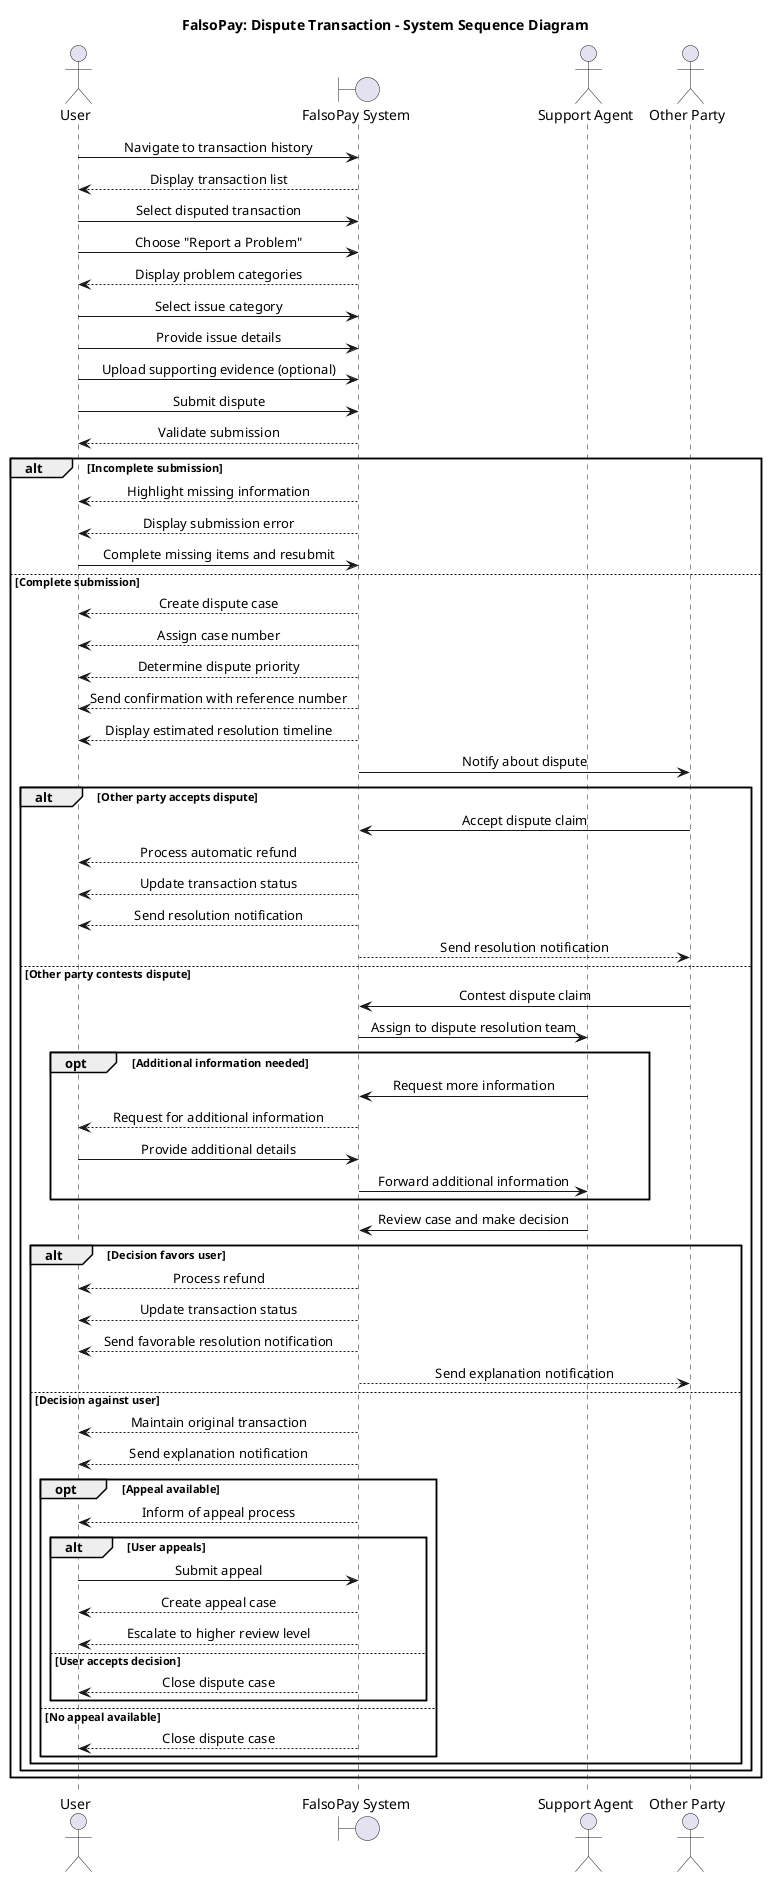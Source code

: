 @startuml Dispute-Transaction-SSD

skinparam sequenceMessageAlign center
skinparam sequenceParticipantBorderColor Black
skinparam sequenceParticipantBackgroundColor LightBlue

title "FalsoPay: Dispute Transaction - System Sequence Diagram"

actor "User" as user
boundary "FalsoPay System" as system
actor "Support Agent" as agent
actor "Other Party" as otherParty

user -> system: Navigate to transaction history
system --> user: Display transaction list

user -> system: Select disputed transaction
user -> system: Choose "Report a Problem"
system --> user: Display problem categories

user -> system: Select issue category
user -> system: Provide issue details
user -> system: Upload supporting evidence (optional)
user -> system: Submit dispute

system --> user: Validate submission

alt Incomplete submission
    system --> user: Highlight missing information
    system --> user: Display submission error
    user -> system: Complete missing items and resubmit
else Complete submission
    system --> user: Create dispute case
    system --> user: Assign case number
    system --> user: Determine dispute priority
    system --> user: Send confirmation with reference number
    system --> user: Display estimated resolution timeline
    
    system -> otherParty: Notify about dispute
    
    alt Other party accepts dispute
        otherParty -> system: Accept dispute claim
        system --> user: Process automatic refund
        system --> user: Update transaction status
        system --> user: Send resolution notification
        system --> otherParty: Send resolution notification
    else Other party contests dispute
        otherParty -> system: Contest dispute claim
        system -> agent: Assign to dispute resolution team
        
        opt Additional information needed
            agent -> system: Request more information
            system --> user: Request for additional information
            user -> system: Provide additional details
            system -> agent: Forward additional information
        end
        
        agent -> system: Review case and make decision
        
        alt Decision favors user
            system --> user: Process refund
            system --> user: Update transaction status
            system --> user: Send favorable resolution notification
            system --> otherParty: Send explanation notification
        else Decision against user
            system --> user: Maintain original transaction
            system --> user: Send explanation notification
            
            opt Appeal available
                system --> user: Inform of appeal process
                
                alt User appeals
                    user -> system: Submit appeal
                    system --> user: Create appeal case
                    system --> user: Escalate to higher review level
                else User accepts decision
                    system --> user: Close dispute case
                end
            else No appeal available
                system --> user: Close dispute case
            end
        end
    end
end

@enduml 